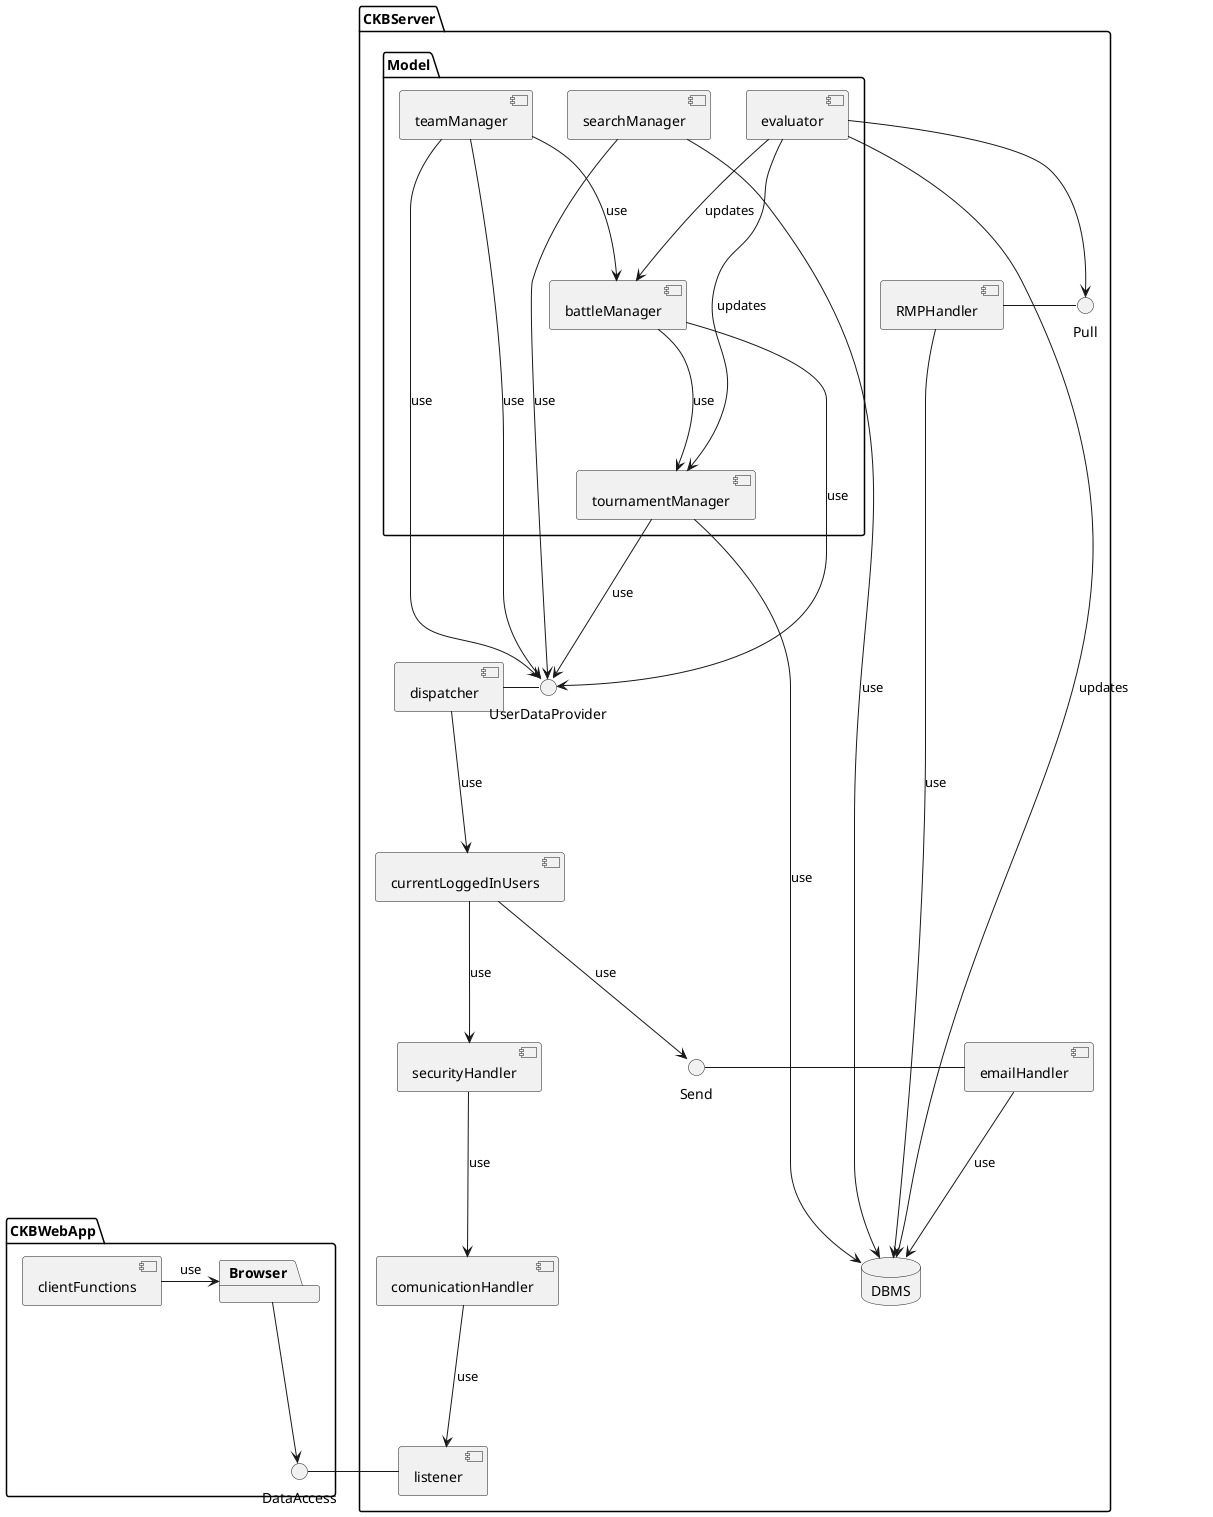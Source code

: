 @startuml
package "CKBWebApp"{
    package "Browser"
    Browser ---> DataAccess
    [clientFunctions] -> Browser: use
    component clientFunctions
}

package "CKBServer"{
    database "DBMS"
    [listener] - DataAccess
    [comunicationHandler] ---> listener: use
    [securityHandler] ---> comunicationHandler: use
    [currentLoggedInUsers] ---> securityHandler: use
    [dispatcher] ---> currentLoggedInUsers: use
    UserDataProvider - [dispatcher]
    Send - [emailHandler]
    [currentLoggedInUsers] ---> Send: use
    [emailHandler] ---> DBMS: use
    [RMPHandler] - Pull
    [RMPHandler] ---> DBMS: use
    
    component dispatcher
    component currentLoggedInUsers
    component securityHandler
    component comunicationHandler
    component emailHandler
    component listener
    component RMPHandler

    package "Model"{
        
        [searchManager] ---> UserDataProvider: use
        [battleManager] ---> UserDataProvider: use
        [teamManager] ---> UserDataProvider: use
        [tournamentManager] ---> UserDataProvider: use
        [evaluator] ---> Pull
        
        [searchManager] ---> DBMS: use
        [teamManager] ---> UserDataProvider: use
        [tournamentManager] ---> DBMS: use
        [evaluator] ---> DBMS: updates
        [evaluator] ---> tournamentManager: updates
        [evaluator] ---> battleManager: updates

        [battleManager] ---> tournamentManager: use

        [teamManager] ---> battleManager: use
        component teamManager
        component battleManager
        component tournamentManager
        component searchManager
        component evaluator
    }
}

@end